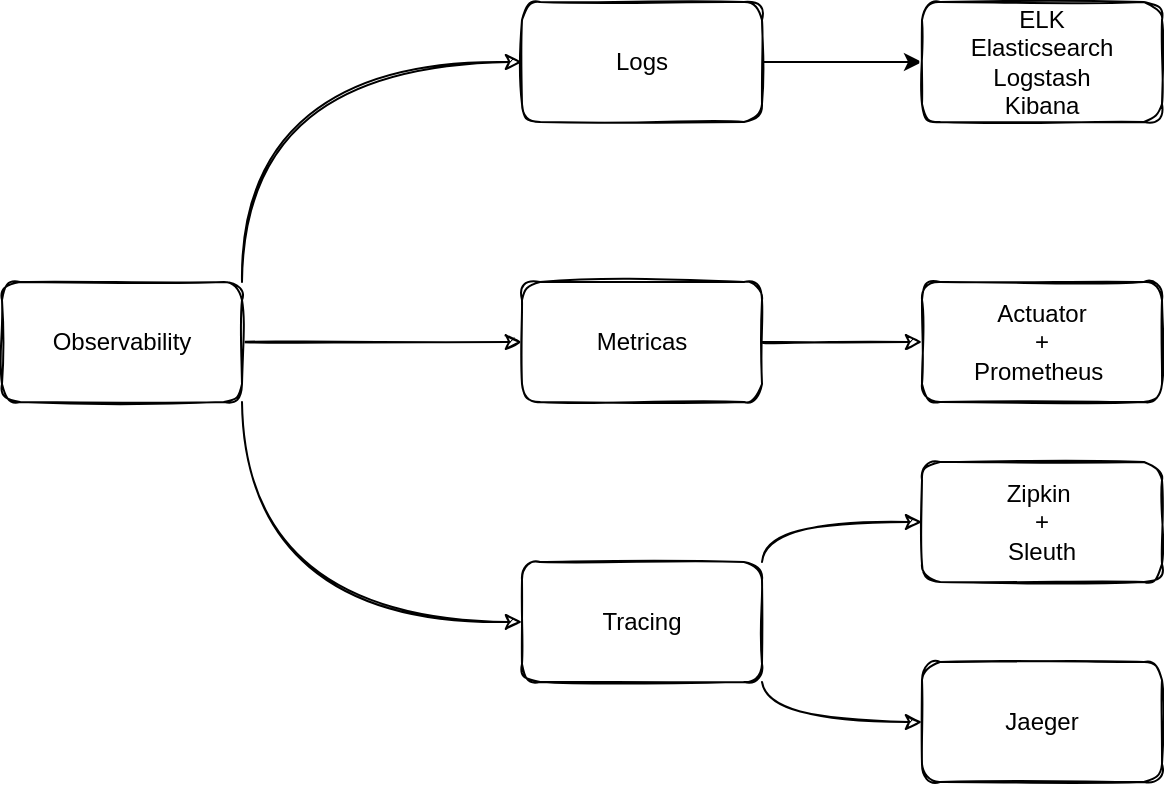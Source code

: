 <mxfile version="16.5.6" type="device" pages="2"><diagram id="U7ec6c0EUb3L0EvSqSd7" name="Page-1"><mxGraphModel dx="1376" dy="805" grid="1" gridSize="10" guides="1" tooltips="1" connect="1" arrows="1" fold="1" page="1" pageScale="1" pageWidth="827" pageHeight="1169" math="0" shadow="0"><root><mxCell id="0"/><mxCell id="1" parent="0"/><mxCell id="52O4vYjfnVy-5Xn_gje7-6" style="edgeStyle=orthogonalEdgeStyle;rounded=1;orthogonalLoop=1;jettySize=auto;html=1;exitX=1;exitY=0;exitDx=0;exitDy=0;entryX=0;entryY=0.5;entryDx=0;entryDy=0;curved=1;sketch=1;" parent="1" source="52O4vYjfnVy-5Xn_gje7-2" target="52O4vYjfnVy-5Xn_gje7-5" edge="1"><mxGeometry relative="1" as="geometry"/></mxCell><mxCell id="52O4vYjfnVy-5Xn_gje7-7" style="edgeStyle=orthogonalEdgeStyle;rounded=1;orthogonalLoop=1;jettySize=auto;html=1;curved=1;sketch=1;" parent="1" source="52O4vYjfnVy-5Xn_gje7-2" target="52O4vYjfnVy-5Xn_gje7-3" edge="1"><mxGeometry relative="1" as="geometry"/></mxCell><mxCell id="52O4vYjfnVy-5Xn_gje7-8" style="edgeStyle=orthogonalEdgeStyle;orthogonalLoop=1;jettySize=auto;html=1;exitX=1;exitY=1;exitDx=0;exitDy=0;entryX=0;entryY=0.5;entryDx=0;entryDy=0;rounded=1;curved=1;sketch=1;" parent="1" source="52O4vYjfnVy-5Xn_gje7-2" target="52O4vYjfnVy-5Xn_gje7-4" edge="1"><mxGeometry relative="1" as="geometry"/></mxCell><mxCell id="52O4vYjfnVy-5Xn_gje7-2" value="Observability" style="rounded=1;whiteSpace=wrap;html=1;sketch=1;" parent="1" vertex="1"><mxGeometry x="90" y="370" width="120" height="60" as="geometry"/></mxCell><mxCell id="52O4vYjfnVy-5Xn_gje7-14" value="" style="edgeStyle=orthogonalEdgeStyle;curved=1;rounded=1;sketch=1;orthogonalLoop=1;jettySize=auto;html=1;" parent="1" source="52O4vYjfnVy-5Xn_gje7-3" target="52O4vYjfnVy-5Xn_gje7-13" edge="1"><mxGeometry relative="1" as="geometry"/></mxCell><mxCell id="52O4vYjfnVy-5Xn_gje7-3" value="Metricas" style="rounded=1;whiteSpace=wrap;html=1;sketch=1;" parent="1" vertex="1"><mxGeometry x="350" y="370" width="120" height="60" as="geometry"/></mxCell><mxCell id="52O4vYjfnVy-5Xn_gje7-11" style="edgeStyle=orthogonalEdgeStyle;curved=1;rounded=1;sketch=1;orthogonalLoop=1;jettySize=auto;html=1;exitX=1;exitY=1;exitDx=0;exitDy=0;" parent="1" source="52O4vYjfnVy-5Xn_gje7-4" target="52O4vYjfnVy-5Xn_gje7-10" edge="1"><mxGeometry relative="1" as="geometry"/></mxCell><mxCell id="52O4vYjfnVy-5Xn_gje7-12" style="edgeStyle=orthogonalEdgeStyle;curved=1;rounded=1;sketch=1;orthogonalLoop=1;jettySize=auto;html=1;exitX=1;exitY=0;exitDx=0;exitDy=0;" parent="1" source="52O4vYjfnVy-5Xn_gje7-4" target="52O4vYjfnVy-5Xn_gje7-9" edge="1"><mxGeometry relative="1" as="geometry"/></mxCell><mxCell id="52O4vYjfnVy-5Xn_gje7-4" value="Tracing" style="rounded=1;whiteSpace=wrap;html=1;sketch=1;" parent="1" vertex="1"><mxGeometry x="350" y="510" width="120" height="60" as="geometry"/></mxCell><mxCell id="r9_yosfHYRyIx1Atv1lg-2" value="" style="edgeStyle=orthogonalEdgeStyle;rounded=0;orthogonalLoop=1;jettySize=auto;html=1;" edge="1" parent="1" source="52O4vYjfnVy-5Xn_gje7-5" target="r9_yosfHYRyIx1Atv1lg-1"><mxGeometry relative="1" as="geometry"/></mxCell><mxCell id="52O4vYjfnVy-5Xn_gje7-5" value="Logs" style="rounded=1;whiteSpace=wrap;html=1;sketch=1;" parent="1" vertex="1"><mxGeometry x="350" y="230" width="120" height="60" as="geometry"/></mxCell><mxCell id="52O4vYjfnVy-5Xn_gje7-9" value="Zipkin&amp;nbsp;&lt;br&gt;+&lt;br&gt;Sleuth" style="rounded=1;whiteSpace=wrap;html=1;sketch=1;" parent="1" vertex="1"><mxGeometry x="550" y="460" width="120" height="60" as="geometry"/></mxCell><mxCell id="52O4vYjfnVy-5Xn_gje7-10" value="Jaeger" style="rounded=1;whiteSpace=wrap;html=1;sketch=1;" parent="1" vertex="1"><mxGeometry x="550" y="560" width="120" height="60" as="geometry"/></mxCell><mxCell id="52O4vYjfnVy-5Xn_gje7-13" value="Actuator&lt;br&gt;+&lt;br&gt;Prometheus&amp;nbsp;" style="rounded=1;whiteSpace=wrap;html=1;sketch=1;" parent="1" vertex="1"><mxGeometry x="550" y="370" width="120" height="60" as="geometry"/></mxCell><mxCell id="r9_yosfHYRyIx1Atv1lg-1" value="ELK&lt;br&gt;Elasticsearch&lt;br&gt;Logstash&lt;br&gt;Kibana" style="rounded=1;whiteSpace=wrap;html=1;sketch=1;" vertex="1" parent="1"><mxGeometry x="550" y="230" width="120" height="60" as="geometry"/></mxCell></root></mxGraphModel></diagram><diagram id="N9OjwheTemlvB8jjF6tI" name="Logs"><mxGraphModel dx="1376" dy="1974" grid="1" gridSize="10" guides="1" tooltips="1" connect="1" arrows="1" fold="1" page="1" pageScale="1" pageWidth="827" pageHeight="1169" math="0" shadow="1"><root><mxCell id="sqB_vBlCIER42DAB4p0z-0"/><mxCell id="sqB_vBlCIER42DAB4p0z-1" parent="sqB_vBlCIER42DAB4p0z-0"/><mxCell id="sqB_vBlCIER42DAB4p0z-2" value="" style="shape=image;verticalLabelPosition=bottom;labelBackgroundColor=default;verticalAlign=top;aspect=fixed;imageAspect=0;image=https://images.contentstack.io/v3/assets/bltefdd0b53724fa2ce/blt280217a63b82a734/6202d3378b1f312528798412/elastic-logo.svg;" vertex="1" parent="sqB_vBlCIER42DAB4p0z-1"><mxGeometry x="100" y="-100" width="500" height="172" as="geometry"/></mxCell><mxCell id="wQ6U931-aiDcPGcgHs1_-1" value="" style="shape=image;verticalLabelPosition=bottom;labelBackgroundColor=default;verticalAlign=top;aspect=fixed;imageAspect=0;image=https://static-www.elastic.co/v3/assets/bltefdd0b53724fa2ce/blt4466841eed0bf232/5d082a5e97f2babb5af907ee/logo-kibana-32-color.svg;" vertex="1" parent="sqB_vBlCIER42DAB4p0z-1"><mxGeometry x="20" y="30" width="32" height="32" as="geometry"/></mxCell><mxCell id="wQ6U931-aiDcPGcgHs1_-4" value="" style="edgeStyle=orthogonalEdgeStyle;rounded=0;orthogonalLoop=1;jettySize=auto;html=1;" edge="1" parent="sqB_vBlCIER42DAB4p0z-1" source="wQ6U931-aiDcPGcgHs1_-2" target="wQ6U931-aiDcPGcgHs1_-3"><mxGeometry relative="1" as="geometry"><Array as="points"><mxPoint x="380" y="410"/><mxPoint x="380" y="190"/></Array></mxGeometry></mxCell><mxCell id="wQ6U931-aiDcPGcgHs1_-6" value="" style="edgeStyle=orthogonalEdgeStyle;rounded=0;orthogonalLoop=1;jettySize=auto;html=1;" edge="1" parent="sqB_vBlCIER42DAB4p0z-1" source="wQ6U931-aiDcPGcgHs1_-2" target="wQ6U931-aiDcPGcgHs1_-5"><mxGeometry relative="1" as="geometry"/></mxCell><mxCell id="wQ6U931-aiDcPGcgHs1_-8" value="" style="edgeStyle=orthogonalEdgeStyle;rounded=0;orthogonalLoop=1;jettySize=auto;html=1;" edge="1" parent="sqB_vBlCIER42DAB4p0z-1" source="wQ6U931-aiDcPGcgHs1_-2" target="wQ6U931-aiDcPGcgHs1_-7"><mxGeometry relative="1" as="geometry"><Array as="points"><mxPoint x="380" y="410"/><mxPoint x="380" y="630"/></Array></mxGeometry></mxCell><mxCell id="wQ6U931-aiDcPGcgHs1_-2" value="Logs" style="rounded=1;whiteSpace=wrap;html=1;sketch=1;" vertex="1" parent="sqB_vBlCIER42DAB4p0z-1"><mxGeometry x="120" y="380" width="120" height="60" as="geometry"/></mxCell><mxCell id="wQ6U931-aiDcPGcgHs1_-3" value="Armazenar Logs" style="rounded=1;whiteSpace=wrap;html=1;sketch=1;" vertex="1" parent="sqB_vBlCIER42DAB4p0z-1"><mxGeometry x="460" y="160" width="120" height="60" as="geometry"/></mxCell><mxCell id="wQ6U931-aiDcPGcgHs1_-10" value="" style="edgeStyle=orthogonalEdgeStyle;rounded=0;orthogonalLoop=1;jettySize=auto;html=1;" edge="1" parent="sqB_vBlCIER42DAB4p0z-1" source="wQ6U931-aiDcPGcgHs1_-5" target="wQ6U931-aiDcPGcgHs1_-9"><mxGeometry relative="1" as="geometry"/></mxCell><mxCell id="wQ6U931-aiDcPGcgHs1_-12" value="" style="edgeStyle=orthogonalEdgeStyle;rounded=0;orthogonalLoop=1;jettySize=auto;html=1;" edge="1" parent="sqB_vBlCIER42DAB4p0z-1" source="wQ6U931-aiDcPGcgHs1_-5" target="wQ6U931-aiDcPGcgHs1_-11"><mxGeometry relative="1" as="geometry"/></mxCell><mxCell id="wQ6U931-aiDcPGcgHs1_-14" value="" style="edgeStyle=orthogonalEdgeStyle;rounded=0;orthogonalLoop=1;jettySize=auto;html=1;" edge="1" parent="sqB_vBlCIER42DAB4p0z-1" source="wQ6U931-aiDcPGcgHs1_-5" target="wQ6U931-aiDcPGcgHs1_-13"><mxGeometry relative="1" as="geometry"/></mxCell><mxCell id="wQ6U931-aiDcPGcgHs1_-5" value="Coletar logs" style="rounded=1;whiteSpace=wrap;html=1;sketch=1;" vertex="1" parent="sqB_vBlCIER42DAB4p0z-1"><mxGeometry x="460" y="380" width="120" height="60" as="geometry"/></mxCell><mxCell id="wQ6U931-aiDcPGcgHs1_-7" value="Exibir os logs" style="rounded=1;whiteSpace=wrap;html=1;sketch=1;" vertex="1" parent="sqB_vBlCIER42DAB4p0z-1"><mxGeometry x="460" y="600" width="120" height="60" as="geometry"/></mxCell><mxCell id="wQ6U931-aiDcPGcgHs1_-9" value="Logstash" style="rounded=1;whiteSpace=wrap;html=1;sketch=1;" vertex="1" parent="sqB_vBlCIER42DAB4p0z-1"><mxGeometry x="660" y="380" width="120" height="60" as="geometry"/></mxCell><mxCell id="wQ6U931-aiDcPGcgHs1_-11" value="Coletar logs" style="rounded=1;whiteSpace=wrap;html=1;sketch=1;" vertex="1" parent="sqB_vBlCIER42DAB4p0z-1"><mxGeometry x="660" y="470" width="120" height="60" as="geometry"/></mxCell><mxCell id="wQ6U931-aiDcPGcgHs1_-13" value="APM" style="rounded=1;whiteSpace=wrap;html=1;sketch=1;" vertex="1" parent="sqB_vBlCIER42DAB4p0z-1"><mxGeometry x="660" y="290" width="120" height="60" as="geometry"/></mxCell></root></mxGraphModel></diagram></mxfile>